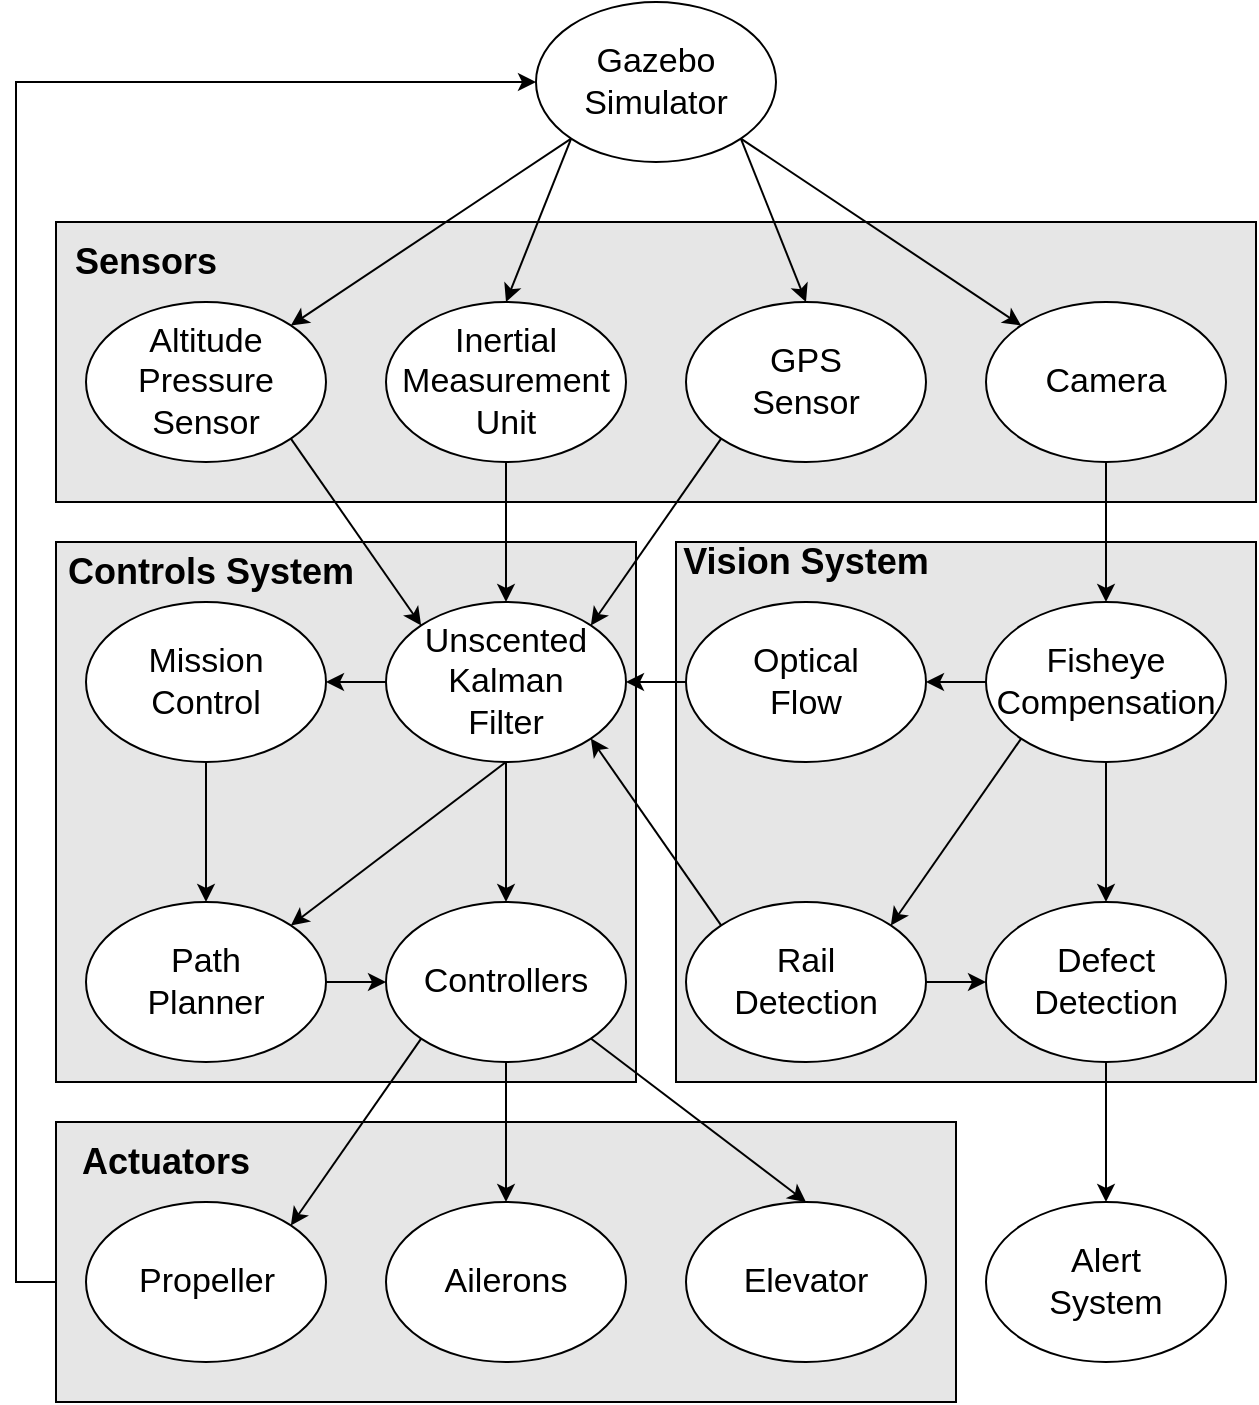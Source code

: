 <mxfile version="17.4.0" type="device"><diagram id="1mFABWRLwp8AvH9I4K5b" name="Page-1"><mxGraphModel dx="1022" dy="475" grid="1" gridSize="10" guides="1" tooltips="1" connect="1" arrows="1" fold="1" page="1" pageScale="1" pageWidth="850" pageHeight="1100" math="0" shadow="0"><root><mxCell id="0"/><mxCell id="1" parent="0"/><mxCell id="AEdr2to0DkjDo2_jnqbM-76" style="edgeStyle=orthogonalEdgeStyle;rounded=0;orthogonalLoop=1;jettySize=auto;html=1;exitX=0;exitY=0.5;exitDx=0;exitDy=0;entryX=0;entryY=0.5;entryDx=0;entryDy=0;" parent="1" source="AEdr2to0DkjDo2_jnqbM-68" target="AEdr2to0DkjDo2_jnqbM-1" edge="1"><mxGeometry relative="1" as="geometry"><Array as="points"><mxPoint x="140" y="700"/><mxPoint x="120" y="700"/><mxPoint x="120" y="100"/></Array></mxGeometry></mxCell><mxCell id="AEdr2to0DkjDo2_jnqbM-68" value="" style="rounded=0;whiteSpace=wrap;html=1;fillColor=#E6E6E6;" parent="1" vertex="1"><mxGeometry x="140" y="620" width="450" height="140" as="geometry"/></mxCell><mxCell id="AEdr2to0DkjDo2_jnqbM-59" value="" style="rounded=0;whiteSpace=wrap;html=1;fillColor=#E6E6E6;" parent="1" vertex="1"><mxGeometry x="140" y="330" width="290" height="270" as="geometry"/></mxCell><mxCell id="AEdr2to0DkjDo2_jnqbM-37" value="" style="rounded=0;whiteSpace=wrap;html=1;fillColor=#E6E6E6;" parent="1" vertex="1"><mxGeometry x="450" y="330" width="290" height="270" as="geometry"/></mxCell><mxCell id="AEdr2to0DkjDo2_jnqbM-22" value="" style="rounded=0;whiteSpace=wrap;html=1;fillColor=#E6E6E6;" parent="1" vertex="1"><mxGeometry x="140" y="170" width="600" height="140" as="geometry"/></mxCell><mxCell id="AEdr2to0DkjDo2_jnqbM-1" value="" style="ellipse;whiteSpace=wrap;html=1;" parent="1" vertex="1"><mxGeometry x="380" y="60" width="120" height="80" as="geometry"/></mxCell><mxCell id="AEdr2to0DkjDo2_jnqbM-2" value="&lt;font style=&quot;font-size: 17px&quot;&gt;Gazebo Simulator&lt;/font&gt;" style="text;html=1;strokeColor=none;fillColor=none;align=center;verticalAlign=middle;whiteSpace=wrap;rounded=0;" parent="1" vertex="1"><mxGeometry x="420" y="90" width="40" height="20" as="geometry"/></mxCell><mxCell id="AEdr2to0DkjDo2_jnqbM-3" value="" style="ellipse;whiteSpace=wrap;html=1;" parent="1" vertex="1"><mxGeometry x="155" y="210" width="120" height="80" as="geometry"/></mxCell><mxCell id="AEdr2to0DkjDo2_jnqbM-4" value="" style="ellipse;whiteSpace=wrap;html=1;" parent="1" vertex="1"><mxGeometry x="305" y="210" width="120" height="80" as="geometry"/></mxCell><mxCell id="AEdr2to0DkjDo2_jnqbM-5" value="" style="ellipse;whiteSpace=wrap;html=1;" parent="1" vertex="1"><mxGeometry x="455" y="210" width="120" height="80" as="geometry"/></mxCell><mxCell id="AEdr2to0DkjDo2_jnqbM-7" value="&lt;font style=&quot;font-size: 17px&quot;&gt;Altitude Pressure Sensor&lt;/font&gt;" style="text;html=1;strokeColor=none;fillColor=none;align=center;verticalAlign=middle;whiteSpace=wrap;rounded=0;" parent="1" vertex="1"><mxGeometry x="195" y="240" width="40" height="20" as="geometry"/></mxCell><mxCell id="AEdr2to0DkjDo2_jnqbM-8" value="&lt;font style=&quot;font-size: 17px&quot;&gt;Inertial Measurement Unit&lt;/font&gt;" style="text;html=1;strokeColor=none;fillColor=none;align=center;verticalAlign=middle;whiteSpace=wrap;rounded=0;" parent="1" vertex="1"><mxGeometry x="330" y="230" width="70" height="40" as="geometry"/></mxCell><mxCell id="AEdr2to0DkjDo2_jnqbM-10" value="&lt;font style=&quot;font-size: 17px&quot;&gt;GPS&lt;br&gt;Sensor&lt;/font&gt;" style="text;html=1;strokeColor=none;fillColor=none;align=center;verticalAlign=middle;whiteSpace=wrap;rounded=0;" parent="1" vertex="1"><mxGeometry x="495" y="240" width="40" height="20" as="geometry"/></mxCell><mxCell id="AEdr2to0DkjDo2_jnqbM-11" value="" style="endArrow=classic;html=1;exitX=0;exitY=1;exitDx=0;exitDy=0;entryX=0.5;entryY=0;entryDx=0;entryDy=0;" parent="1" source="AEdr2to0DkjDo2_jnqbM-1" target="AEdr2to0DkjDo2_jnqbM-4" edge="1"><mxGeometry width="50" height="50" relative="1" as="geometry"><mxPoint x="280" y="240" as="sourcePoint"/><mxPoint x="330" y="190" as="targetPoint"/></mxGeometry></mxCell><mxCell id="AEdr2to0DkjDo2_jnqbM-12" value="" style="ellipse;whiteSpace=wrap;html=1;" parent="1" vertex="1"><mxGeometry x="605" y="210" width="120" height="80" as="geometry"/></mxCell><mxCell id="AEdr2to0DkjDo2_jnqbM-13" value="&lt;font style=&quot;font-size: 17px&quot;&gt;Camera&lt;/font&gt;" style="text;html=1;strokeColor=none;fillColor=none;align=center;verticalAlign=middle;whiteSpace=wrap;rounded=0;" parent="1" vertex="1"><mxGeometry x="645" y="240" width="40" height="20" as="geometry"/></mxCell><mxCell id="AEdr2to0DkjDo2_jnqbM-15" value="" style="endArrow=classic;html=1;entryX=0.5;entryY=0;entryDx=0;entryDy=0;exitX=1;exitY=1;exitDx=0;exitDy=0;" parent="1" source="AEdr2to0DkjDo2_jnqbM-1" target="AEdr2to0DkjDo2_jnqbM-5" edge="1"><mxGeometry width="50" height="50" relative="1" as="geometry"><mxPoint x="440" y="140" as="sourcePoint"/><mxPoint x="530" y="190" as="targetPoint"/></mxGeometry></mxCell><mxCell id="AEdr2to0DkjDo2_jnqbM-20" value="" style="endArrow=classic;html=1;entryX=0;entryY=0;entryDx=0;entryDy=0;exitX=1;exitY=1;exitDx=0;exitDy=0;" parent="1" source="AEdr2to0DkjDo2_jnqbM-1" target="AEdr2to0DkjDo2_jnqbM-12" edge="1"><mxGeometry width="50" height="50" relative="1" as="geometry"><mxPoint x="440" y="190" as="sourcePoint"/><mxPoint x="420" y="180" as="targetPoint"/></mxGeometry></mxCell><mxCell id="AEdr2to0DkjDo2_jnqbM-23" value="&lt;font style=&quot;font-size: 18px&quot;&gt;&lt;b&gt;Sensors&lt;/b&gt;&lt;/font&gt;" style="text;html=1;strokeColor=none;fillColor=none;align=center;verticalAlign=middle;whiteSpace=wrap;rounded=0;" parent="1" vertex="1"><mxGeometry x="165" y="180" width="40" height="20" as="geometry"/></mxCell><mxCell id="AEdr2to0DkjDo2_jnqbM-24" value="" style="ellipse;whiteSpace=wrap;html=1;" parent="1" vertex="1"><mxGeometry x="605" y="360" width="120" height="80" as="geometry"/></mxCell><mxCell id="AEdr2to0DkjDo2_jnqbM-25" value="&lt;font style=&quot;font-size: 17px&quot;&gt;Fisheye Compensation&lt;/font&gt;" style="text;html=1;strokeColor=none;fillColor=none;align=center;verticalAlign=middle;whiteSpace=wrap;rounded=0;" parent="1" vertex="1"><mxGeometry x="645" y="390" width="40" height="20" as="geometry"/></mxCell><mxCell id="AEdr2to0DkjDo2_jnqbM-26" value="" style="endArrow=classic;html=1;exitX=0.5;exitY=1;exitDx=0;exitDy=0;entryX=0.5;entryY=0;entryDx=0;entryDy=0;" parent="1" source="AEdr2to0DkjDo2_jnqbM-12" target="AEdr2to0DkjDo2_jnqbM-24" edge="1"><mxGeometry width="50" height="50" relative="1" as="geometry"><mxPoint x="600" y="270" as="sourcePoint"/><mxPoint x="650" y="220" as="targetPoint"/></mxGeometry></mxCell><mxCell id="AEdr2to0DkjDo2_jnqbM-27" value="" style="ellipse;whiteSpace=wrap;html=1;" parent="1" vertex="1"><mxGeometry x="455" y="360" width="120" height="80" as="geometry"/></mxCell><mxCell id="AEdr2to0DkjDo2_jnqbM-29" value="" style="endArrow=classic;html=1;entryX=1;entryY=0;entryDx=0;entryDy=0;exitX=0;exitY=1;exitDx=0;exitDy=0;" parent="1" source="AEdr2to0DkjDo2_jnqbM-1" target="AEdr2to0DkjDo2_jnqbM-3" edge="1"><mxGeometry width="50" height="50" relative="1" as="geometry"><mxPoint x="400" y="150" as="sourcePoint"/><mxPoint x="650" y="220" as="targetPoint"/></mxGeometry></mxCell><mxCell id="AEdr2to0DkjDo2_jnqbM-30" value="" style="endArrow=classic;html=1;exitX=0;exitY=0.5;exitDx=0;exitDy=0;entryX=1;entryY=0.5;entryDx=0;entryDy=0;" parent="1" source="AEdr2to0DkjDo2_jnqbM-24" target="AEdr2to0DkjDo2_jnqbM-27" edge="1"><mxGeometry width="50" height="50" relative="1" as="geometry"><mxPoint x="620" y="360" as="sourcePoint"/><mxPoint x="600" y="500" as="targetPoint"/></mxGeometry></mxCell><mxCell id="AEdr2to0DkjDo2_jnqbM-33" value="" style="ellipse;whiteSpace=wrap;html=1;" parent="1" vertex="1"><mxGeometry x="455" y="510" width="120" height="80" as="geometry"/></mxCell><mxCell id="AEdr2to0DkjDo2_jnqbM-34" value="" style="endArrow=classic;html=1;entryX=1;entryY=0;entryDx=0;entryDy=0;exitX=0;exitY=1;exitDx=0;exitDy=0;" parent="1" source="AEdr2to0DkjDo2_jnqbM-24" target="AEdr2to0DkjDo2_jnqbM-33" edge="1"><mxGeometry width="50" height="50" relative="1" as="geometry"><mxPoint x="620" y="450" as="sourcePoint"/><mxPoint x="670" y="400" as="targetPoint"/></mxGeometry></mxCell><mxCell id="AEdr2to0DkjDo2_jnqbM-31" value="&lt;font style=&quot;font-size: 17px&quot;&gt;Optical Flow&lt;/font&gt;" style="text;html=1;strokeColor=none;fillColor=none;align=center;verticalAlign=middle;whiteSpace=wrap;rounded=0;" parent="1" vertex="1"><mxGeometry x="495" y="390" width="40" height="20" as="geometry"/></mxCell><mxCell id="AEdr2to0DkjDo2_jnqbM-35" value="" style="ellipse;whiteSpace=wrap;html=1;" parent="1" vertex="1"><mxGeometry x="305" y="360" width="120" height="80" as="geometry"/></mxCell><mxCell id="AEdr2to0DkjDo2_jnqbM-32" value="&lt;font style=&quot;font-size: 17px&quot;&gt;Rail Detection&lt;/font&gt;" style="text;html=1;strokeColor=none;fillColor=none;align=center;verticalAlign=middle;whiteSpace=wrap;rounded=0;" parent="1" vertex="1"><mxGeometry x="495" y="540" width="40" height="20" as="geometry"/></mxCell><mxCell id="AEdr2to0DkjDo2_jnqbM-38" value="&lt;font style=&quot;font-size: 18px&quot;&gt;&lt;b&gt;Vision System&lt;/b&gt;&lt;/font&gt;" style="text;html=1;strokeColor=none;fillColor=none;align=center;verticalAlign=middle;whiteSpace=wrap;rounded=0;" parent="1" vertex="1"><mxGeometry x="440" y="330" width="150" height="20" as="geometry"/></mxCell><mxCell id="AEdr2to0DkjDo2_jnqbM-39" value="&lt;font style=&quot;font-size: 17px&quot;&gt;Unscented Kalman Filter&lt;/font&gt;" style="text;html=1;strokeColor=none;fillColor=none;align=center;verticalAlign=middle;whiteSpace=wrap;rounded=0;" parent="1" vertex="1"><mxGeometry x="345" y="390" width="40" height="20" as="geometry"/></mxCell><mxCell id="AEdr2to0DkjDo2_jnqbM-41" value="" style="endArrow=classic;html=1;exitX=1;exitY=1;exitDx=0;exitDy=0;entryX=0;entryY=0;entryDx=0;entryDy=0;" parent="1" source="AEdr2to0DkjDo2_jnqbM-3" target="AEdr2to0DkjDo2_jnqbM-35" edge="1"><mxGeometry width="50" height="50" relative="1" as="geometry"><mxPoint x="610" y="450" as="sourcePoint"/><mxPoint x="320" y="370" as="targetPoint"/></mxGeometry></mxCell><mxCell id="AEdr2to0DkjDo2_jnqbM-42" value="" style="endArrow=classic;html=1;exitX=0.5;exitY=1;exitDx=0;exitDy=0;entryX=0.5;entryY=0;entryDx=0;entryDy=0;" parent="1" source="AEdr2to0DkjDo2_jnqbM-4" target="AEdr2to0DkjDo2_jnqbM-35" edge="1"><mxGeometry width="50" height="50" relative="1" as="geometry"><mxPoint x="610" y="450" as="sourcePoint"/><mxPoint x="300" y="360" as="targetPoint"/></mxGeometry></mxCell><mxCell id="AEdr2to0DkjDo2_jnqbM-43" value="" style="endArrow=classic;html=1;exitX=0;exitY=0.5;exitDx=0;exitDy=0;entryX=1;entryY=0.5;entryDx=0;entryDy=0;" parent="1" source="AEdr2to0DkjDo2_jnqbM-27" target="AEdr2to0DkjDo2_jnqbM-35" edge="1"><mxGeometry width="50" height="50" relative="1" as="geometry"><mxPoint x="610" y="450" as="sourcePoint"/><mxPoint x="660" y="400" as="targetPoint"/></mxGeometry></mxCell><mxCell id="AEdr2to0DkjDo2_jnqbM-44" value="" style="endArrow=classic;html=1;exitX=0;exitY=0;exitDx=0;exitDy=0;entryX=1;entryY=1;entryDx=0;entryDy=0;" parent="1" source="AEdr2to0DkjDo2_jnqbM-33" target="AEdr2to0DkjDo2_jnqbM-35" edge="1"><mxGeometry width="50" height="50" relative="1" as="geometry"><mxPoint x="610" y="450" as="sourcePoint"/><mxPoint x="340" y="480" as="targetPoint"/></mxGeometry></mxCell><mxCell id="AEdr2to0DkjDo2_jnqbM-45" value="" style="ellipse;whiteSpace=wrap;html=1;" parent="1" vertex="1"><mxGeometry x="155" y="510" width="120" height="80" as="geometry"/></mxCell><mxCell id="AEdr2to0DkjDo2_jnqbM-46" value="" style="endArrow=classic;html=1;exitX=0;exitY=1;exitDx=0;exitDy=0;entryX=1;entryY=0;entryDx=0;entryDy=0;" parent="1" source="AEdr2to0DkjDo2_jnqbM-5" target="AEdr2to0DkjDo2_jnqbM-35" edge="1"><mxGeometry width="50" height="50" relative="1" as="geometry"><mxPoint x="460" y="360" as="sourcePoint"/><mxPoint x="330" y="370" as="targetPoint"/></mxGeometry></mxCell><mxCell id="AEdr2to0DkjDo2_jnqbM-47" value="&lt;font style=&quot;font-size: 17px&quot;&gt;Path Planner&lt;/font&gt;" style="text;html=1;strokeColor=none;fillColor=none;align=center;verticalAlign=middle;whiteSpace=wrap;rounded=0;" parent="1" vertex="1"><mxGeometry x="195" y="540" width="40" height="20" as="geometry"/></mxCell><mxCell id="AEdr2to0DkjDo2_jnqbM-48" value="" style="ellipse;whiteSpace=wrap;html=1;" parent="1" vertex="1"><mxGeometry x="605" y="510" width="120" height="80" as="geometry"/></mxCell><mxCell id="AEdr2to0DkjDo2_jnqbM-49" value="" style="endArrow=classic;html=1;exitX=1;exitY=0.5;exitDx=0;exitDy=0;entryX=0;entryY=0.5;entryDx=0;entryDy=0;" parent="1" source="AEdr2to0DkjDo2_jnqbM-33" target="AEdr2to0DkjDo2_jnqbM-48" edge="1"><mxGeometry width="50" height="50" relative="1" as="geometry"><mxPoint x="460" y="450" as="sourcePoint"/><mxPoint x="510" y="400" as="targetPoint"/></mxGeometry></mxCell><mxCell id="AEdr2to0DkjDo2_jnqbM-50" value="" style="endArrow=classic;html=1;exitX=0.5;exitY=1;exitDx=0;exitDy=0;entryX=0.5;entryY=0;entryDx=0;entryDy=0;" parent="1" source="AEdr2to0DkjDo2_jnqbM-24" target="AEdr2to0DkjDo2_jnqbM-48" edge="1"><mxGeometry width="50" height="50" relative="1" as="geometry"><mxPoint x="460" y="450" as="sourcePoint"/><mxPoint x="510" y="400" as="targetPoint"/></mxGeometry></mxCell><mxCell id="AEdr2to0DkjDo2_jnqbM-51" value="&lt;font style=&quot;font-size: 17px&quot;&gt;Defect Detection&lt;/font&gt;" style="text;html=1;strokeColor=none;fillColor=none;align=center;verticalAlign=middle;whiteSpace=wrap;rounded=0;" parent="1" vertex="1"><mxGeometry x="645" y="540" width="40" height="20" as="geometry"/></mxCell><mxCell id="AEdr2to0DkjDo2_jnqbM-53" value="" style="endArrow=classic;html=1;exitX=0.5;exitY=1;exitDx=0;exitDy=0;entryX=1;entryY=0;entryDx=0;entryDy=0;" parent="1" source="AEdr2to0DkjDo2_jnqbM-35" target="AEdr2to0DkjDo2_jnqbM-45" edge="1"><mxGeometry width="50" height="50" relative="1" as="geometry"><mxPoint x="460" y="450" as="sourcePoint"/><mxPoint x="510" y="400" as="targetPoint"/></mxGeometry></mxCell><mxCell id="AEdr2to0DkjDo2_jnqbM-54" value="" style="ellipse;whiteSpace=wrap;html=1;" parent="1" vertex="1"><mxGeometry x="305" y="510" width="120" height="80" as="geometry"/></mxCell><mxCell id="AEdr2to0DkjDo2_jnqbM-55" value="&lt;font style=&quot;font-size: 17px&quot;&gt;Controllers&lt;/font&gt;" style="text;html=1;strokeColor=none;fillColor=none;align=center;verticalAlign=middle;whiteSpace=wrap;rounded=0;" parent="1" vertex="1"><mxGeometry x="345" y="540" width="40" height="20" as="geometry"/></mxCell><mxCell id="AEdr2to0DkjDo2_jnqbM-57" value="" style="endArrow=classic;html=1;exitX=1;exitY=0.5;exitDx=0;exitDy=0;entryX=0;entryY=0.5;entryDx=0;entryDy=0;" parent="1" source="AEdr2to0DkjDo2_jnqbM-45" target="AEdr2to0DkjDo2_jnqbM-54" edge="1"><mxGeometry width="50" height="50" relative="1" as="geometry"><mxPoint x="350" y="570" as="sourcePoint"/><mxPoint x="400" y="520" as="targetPoint"/></mxGeometry></mxCell><mxCell id="AEdr2to0DkjDo2_jnqbM-58" value="" style="endArrow=classic;html=1;exitX=0.5;exitY=1;exitDx=0;exitDy=0;entryX=0.5;entryY=0;entryDx=0;entryDy=0;" parent="1" source="AEdr2to0DkjDo2_jnqbM-35" target="AEdr2to0DkjDo2_jnqbM-54" edge="1"><mxGeometry width="50" height="50" relative="1" as="geometry"><mxPoint x="350" y="570" as="sourcePoint"/><mxPoint x="400" y="520" as="targetPoint"/></mxGeometry></mxCell><mxCell id="AEdr2to0DkjDo2_jnqbM-60" value="&lt;font style=&quot;font-size: 18px&quot;&gt;&lt;b&gt;Controls System&lt;/b&gt;&lt;/font&gt;" style="text;html=1;strokeColor=none;fillColor=none;align=center;verticalAlign=middle;whiteSpace=wrap;rounded=0;" parent="1" vertex="1"><mxGeometry x="130" y="330" width="175" height="30" as="geometry"/></mxCell><mxCell id="AEdr2to0DkjDo2_jnqbM-61" value="" style="ellipse;whiteSpace=wrap;html=1;" parent="1" vertex="1"><mxGeometry x="155" y="660" width="120" height="80" as="geometry"/></mxCell><mxCell id="AEdr2to0DkjDo2_jnqbM-62" value="" style="ellipse;whiteSpace=wrap;html=1;" parent="1" vertex="1"><mxGeometry x="305" y="660" width="120" height="80" as="geometry"/></mxCell><mxCell id="AEdr2to0DkjDo2_jnqbM-63" value="" style="ellipse;whiteSpace=wrap;html=1;" parent="1" vertex="1"><mxGeometry x="455" y="660" width="120" height="80" as="geometry"/></mxCell><mxCell id="AEdr2to0DkjDo2_jnqbM-64" value="&lt;font style=&quot;font-size: 17px&quot;&gt;Ailerons&lt;/font&gt;" style="text;html=1;strokeColor=none;fillColor=none;align=center;verticalAlign=middle;whiteSpace=wrap;rounded=0;" parent="1" vertex="1"><mxGeometry x="345" y="690" width="40" height="20" as="geometry"/></mxCell><mxCell id="AEdr2to0DkjDo2_jnqbM-65" value="&lt;font style=&quot;font-size: 17px&quot;&gt;Propeller&lt;/font&gt;" style="text;html=1;align=center;verticalAlign=middle;resizable=0;points=[];autosize=1;strokeColor=none;" parent="1" vertex="1"><mxGeometry x="175" y="690" width="80" height="20" as="geometry"/></mxCell><mxCell id="AEdr2to0DkjDo2_jnqbM-66" value="&lt;font style=&quot;font-size: 18px&quot;&gt;&lt;b&gt;Actuators&lt;/b&gt;&lt;/font&gt;" style="text;html=1;strokeColor=none;fillColor=none;align=center;verticalAlign=middle;whiteSpace=wrap;rounded=0;" parent="1" vertex="1"><mxGeometry x="175" y="630" width="40" height="20" as="geometry"/></mxCell><mxCell id="AEdr2to0DkjDo2_jnqbM-67" value="&lt;font style=&quot;font-size: 17px&quot;&gt;Elevator&lt;br&gt;&lt;/font&gt;" style="text;html=1;strokeColor=none;fillColor=none;align=center;verticalAlign=middle;whiteSpace=wrap;rounded=0;" parent="1" vertex="1"><mxGeometry x="495" y="690" width="40" height="20" as="geometry"/></mxCell><mxCell id="AEdr2to0DkjDo2_jnqbM-69" value="" style="ellipse;whiteSpace=wrap;html=1;" parent="1" vertex="1"><mxGeometry x="605" y="660" width="120" height="80" as="geometry"/></mxCell><mxCell id="AEdr2to0DkjDo2_jnqbM-70" value="" style="endArrow=classic;html=1;exitX=0.5;exitY=1;exitDx=0;exitDy=0;entryX=0.5;entryY=0;entryDx=0;entryDy=0;" parent="1" source="AEdr2to0DkjDo2_jnqbM-54" target="AEdr2to0DkjDo2_jnqbM-62" edge="1"><mxGeometry width="50" height="50" relative="1" as="geometry"><mxPoint x="570" y="620" as="sourcePoint"/><mxPoint x="620" y="570" as="targetPoint"/></mxGeometry></mxCell><mxCell id="AEdr2to0DkjDo2_jnqbM-71" value="" style="endArrow=classic;html=1;exitX=1;exitY=1;exitDx=0;exitDy=0;entryX=0.5;entryY=0;entryDx=0;entryDy=0;" parent="1" source="AEdr2to0DkjDo2_jnqbM-54" target="AEdr2to0DkjDo2_jnqbM-63" edge="1"><mxGeometry width="50" height="50" relative="1" as="geometry"><mxPoint x="570" y="620" as="sourcePoint"/><mxPoint x="620" y="570" as="targetPoint"/></mxGeometry></mxCell><mxCell id="AEdr2to0DkjDo2_jnqbM-72" value="" style="endArrow=classic;html=1;exitX=0;exitY=1;exitDx=0;exitDy=0;entryX=1;entryY=0;entryDx=0;entryDy=0;" parent="1" source="AEdr2to0DkjDo2_jnqbM-54" target="AEdr2to0DkjDo2_jnqbM-61" edge="1"><mxGeometry width="50" height="50" relative="1" as="geometry"><mxPoint x="570" y="620" as="sourcePoint"/><mxPoint x="620" y="570" as="targetPoint"/></mxGeometry></mxCell><mxCell id="AEdr2to0DkjDo2_jnqbM-73" value="" style="endArrow=classic;html=1;exitX=0.5;exitY=1;exitDx=0;exitDy=0;entryX=0.5;entryY=0;entryDx=0;entryDy=0;" parent="1" source="AEdr2to0DkjDo2_jnqbM-48" target="AEdr2to0DkjDo2_jnqbM-69" edge="1"><mxGeometry width="50" height="50" relative="1" as="geometry"><mxPoint x="330" y="560" as="sourcePoint"/><mxPoint x="380" y="510" as="targetPoint"/></mxGeometry></mxCell><mxCell id="AEdr2to0DkjDo2_jnqbM-74" value="&lt;font style=&quot;font-size: 17px&quot;&gt;Alert System&lt;/font&gt;" style="text;html=1;strokeColor=none;fillColor=none;align=center;verticalAlign=middle;whiteSpace=wrap;rounded=0;" parent="1" vertex="1"><mxGeometry x="645" y="690" width="40" height="20" as="geometry"/></mxCell><mxCell id="Q153DNZndBt-WEJKy_Sc-1" value="" style="ellipse;whiteSpace=wrap;html=1;" parent="1" vertex="1"><mxGeometry x="155" y="360" width="120" height="80" as="geometry"/></mxCell><mxCell id="Q153DNZndBt-WEJKy_Sc-2" value="&lt;font style=&quot;font-size: 17px&quot;&gt;Mission Control&lt;/font&gt;" style="text;html=1;strokeColor=none;fillColor=none;align=center;verticalAlign=middle;whiteSpace=wrap;rounded=0;" parent="1" vertex="1"><mxGeometry x="185" y="385" width="60" height="30" as="geometry"/></mxCell><mxCell id="Q153DNZndBt-WEJKy_Sc-4" value="" style="endArrow=classic;html=1;rounded=0;fontSize=17;exitX=0.5;exitY=1;exitDx=0;exitDy=0;" parent="1" source="Q153DNZndBt-WEJKy_Sc-1" target="AEdr2to0DkjDo2_jnqbM-45" edge="1"><mxGeometry width="50" height="50" relative="1" as="geometry"><mxPoint x="420" y="530" as="sourcePoint"/><mxPoint x="470" y="480" as="targetPoint"/></mxGeometry></mxCell><mxCell id="-L07uGudf5Q3I2VL1IkY-1" value="" style="endArrow=classic;html=1;rounded=0;exitX=0;exitY=0.5;exitDx=0;exitDy=0;entryX=1;entryY=0.5;entryDx=0;entryDy=0;" edge="1" parent="1" source="AEdr2to0DkjDo2_jnqbM-35" target="Q153DNZndBt-WEJKy_Sc-1"><mxGeometry width="50" height="50" relative="1" as="geometry"><mxPoint x="400" y="370" as="sourcePoint"/><mxPoint x="450" y="320" as="targetPoint"/></mxGeometry></mxCell></root></mxGraphModel></diagram></mxfile>